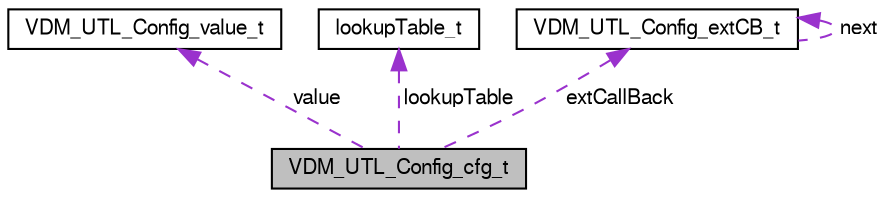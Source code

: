 digraph "VDM_UTL_Config_cfg_t"
{
  bgcolor="transparent";
  edge [fontname="FreeSans",fontsize="10",labelfontname="FreeSans",labelfontsize="10"];
  node [fontname="FreeSans",fontsize="10",shape=record];
  Node1 [label="VDM_UTL_Config_cfg_t",height=0.2,width=0.4,color="black", fillcolor="grey75", style="filled" fontcolor="black"];
  Node2 -> Node1 [dir="back",color="darkorchid3",fontsize="10",style="dashed",label=" value" ,fontname="FreeSans"];
  Node2 [label="VDM_UTL_Config_value_t",height=0.2,width=0.4,color="black",URL="$union_v_d_m___u_t_l___config__value__t.html"];
  Node3 -> Node1 [dir="back",color="darkorchid3",fontsize="10",style="dashed",label=" lookupTable" ,fontname="FreeSans"];
  Node3 [label="lookupTable_t",height=0.2,width=0.4,color="black",URL="$structlookup_table__t.html"];
  Node4 -> Node1 [dir="back",color="darkorchid3",fontsize="10",style="dashed",label=" extCallBack" ,fontname="FreeSans"];
  Node4 [label="VDM_UTL_Config_extCB_t",height=0.2,width=0.4,color="black",URL="$struct_v_d_m___u_t_l___config__ext_c_b__t.html"];
  Node4 -> Node4 [dir="back",color="darkorchid3",fontsize="10",style="dashed",label=" next" ,fontname="FreeSans"];
}

